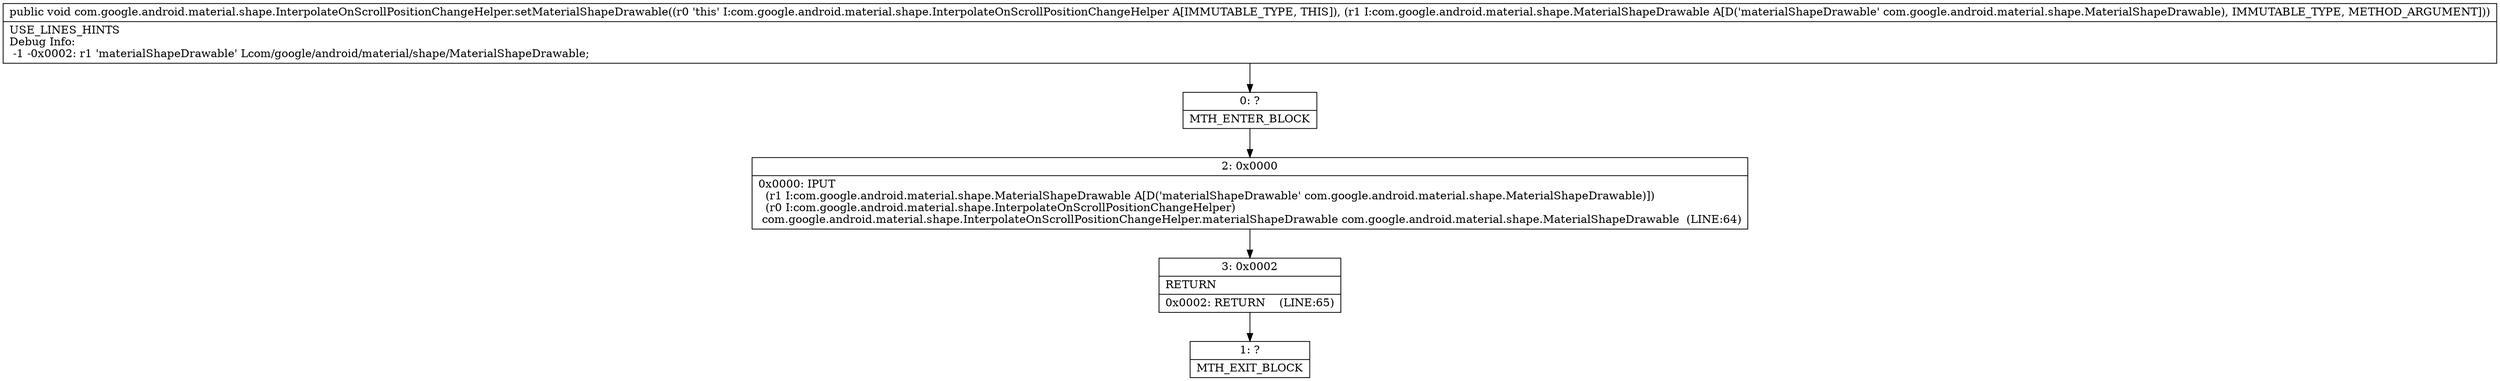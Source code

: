 digraph "CFG forcom.google.android.material.shape.InterpolateOnScrollPositionChangeHelper.setMaterialShapeDrawable(Lcom\/google\/android\/material\/shape\/MaterialShapeDrawable;)V" {
Node_0 [shape=record,label="{0\:\ ?|MTH_ENTER_BLOCK\l}"];
Node_2 [shape=record,label="{2\:\ 0x0000|0x0000: IPUT  \l  (r1 I:com.google.android.material.shape.MaterialShapeDrawable A[D('materialShapeDrawable' com.google.android.material.shape.MaterialShapeDrawable)])\l  (r0 I:com.google.android.material.shape.InterpolateOnScrollPositionChangeHelper)\l com.google.android.material.shape.InterpolateOnScrollPositionChangeHelper.materialShapeDrawable com.google.android.material.shape.MaterialShapeDrawable  (LINE:64)\l}"];
Node_3 [shape=record,label="{3\:\ 0x0002|RETURN\l|0x0002: RETURN    (LINE:65)\l}"];
Node_1 [shape=record,label="{1\:\ ?|MTH_EXIT_BLOCK\l}"];
MethodNode[shape=record,label="{public void com.google.android.material.shape.InterpolateOnScrollPositionChangeHelper.setMaterialShapeDrawable((r0 'this' I:com.google.android.material.shape.InterpolateOnScrollPositionChangeHelper A[IMMUTABLE_TYPE, THIS]), (r1 I:com.google.android.material.shape.MaterialShapeDrawable A[D('materialShapeDrawable' com.google.android.material.shape.MaterialShapeDrawable), IMMUTABLE_TYPE, METHOD_ARGUMENT]))  | USE_LINES_HINTS\lDebug Info:\l  \-1 \-0x0002: r1 'materialShapeDrawable' Lcom\/google\/android\/material\/shape\/MaterialShapeDrawable;\l}"];
MethodNode -> Node_0;Node_0 -> Node_2;
Node_2 -> Node_3;
Node_3 -> Node_1;
}

